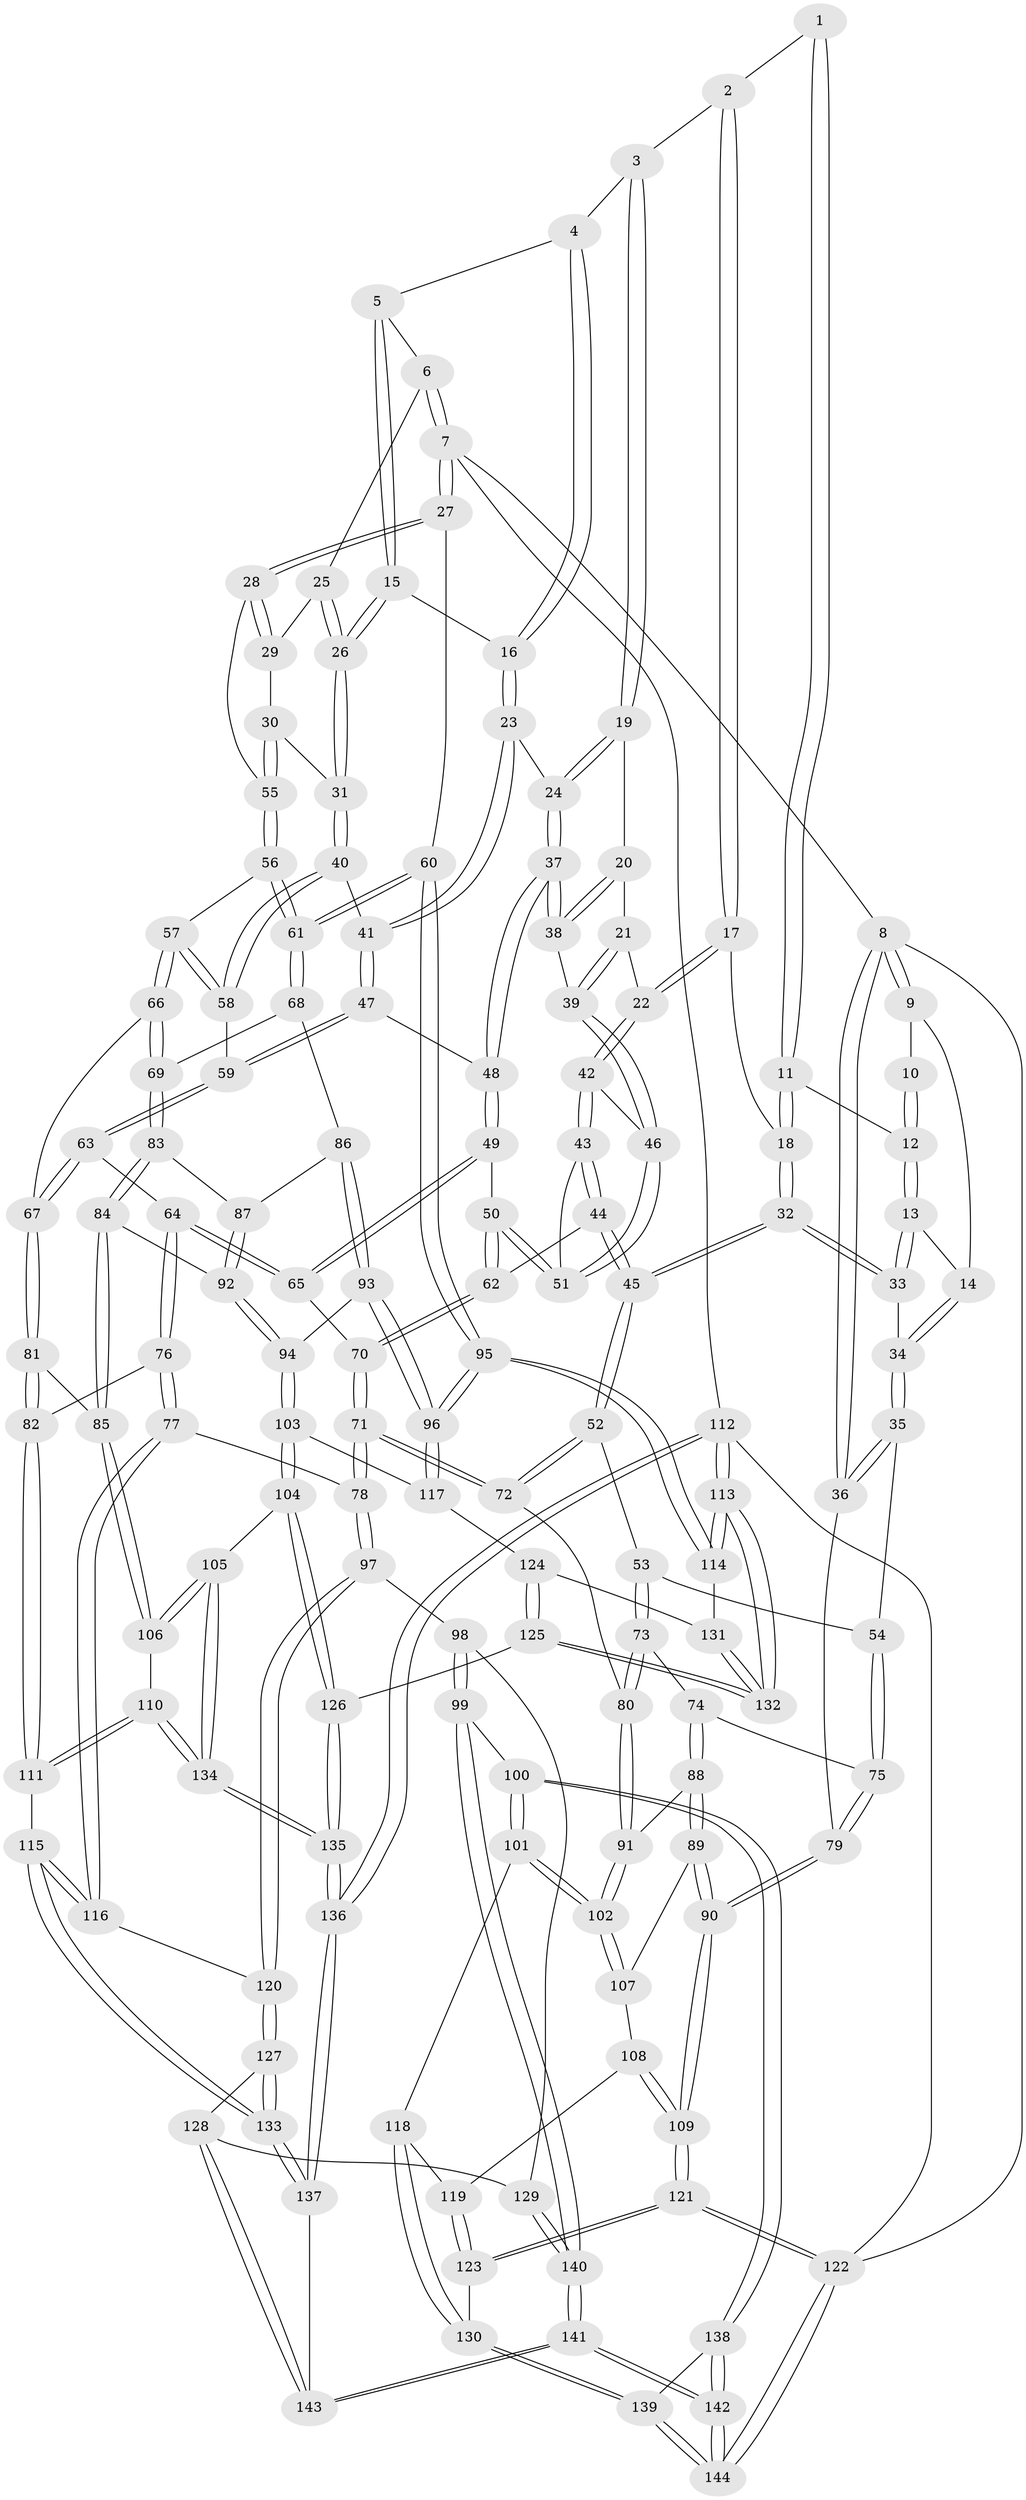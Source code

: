 // Generated by graph-tools (version 1.1) at 2025/17/03/09/25 04:17:04]
// undirected, 144 vertices, 357 edges
graph export_dot {
graph [start="1"]
  node [color=gray90,style=filled];
  1 [pos="+0.3313728747306307+0"];
  2 [pos="+0.4327885722442954+0"];
  3 [pos="+0.5084494471485415+0"];
  4 [pos="+0.6682435355596176+0"];
  5 [pos="+0.9990169354409942+0"];
  6 [pos="+1+0"];
  7 [pos="+1+0"];
  8 [pos="+0+0"];
  9 [pos="+0+0"];
  10 [pos="+0.14027929288813262+0"];
  11 [pos="+0.1979500626006734+0.08028951383809144"];
  12 [pos="+0.16298611377078231+0.08286273788991483"];
  13 [pos="+0.15203648229461444+0.08922175692897094"];
  14 [pos="+0.09061150599737176+0.08890319380141279"];
  15 [pos="+0.7720882630267117+0.10631105335234373"];
  16 [pos="+0.7274495610608741+0.09688868690362526"];
  17 [pos="+0.3401661881243524+0.10305086384213949"];
  18 [pos="+0.24396380008677246+0.10010284771425018"];
  19 [pos="+0.566315772119001+0.042254169901335334"];
  20 [pos="+0.47156757743807937+0.1301244908780929"];
  21 [pos="+0.44415049251998867+0.13833038715149643"];
  22 [pos="+0.3439882545723865+0.11584800452787244"];
  23 [pos="+0.6086156651442503+0.10815929528036994"];
  24 [pos="+0.604531214039789+0.10786202760598045"];
  25 [pos="+0.9001770447271497+0.07222420174978104"];
  26 [pos="+0.7863083483442682+0.1318769784396286"];
  27 [pos="+1+0.2313319741334238"];
  28 [pos="+0.998816720898374+0.2006553388271692"];
  29 [pos="+0.9008360511745471+0.10784900327111903"];
  30 [pos="+0.8153974967862018+0.18584794726928125"];
  31 [pos="+0.8038322953267482+0.18132357716869837"];
  32 [pos="+0.1984910961991649+0.23592851813364882"];
  33 [pos="+0.1714503637732473+0.197098621497478"];
  34 [pos="+0.020564920104298508+0.16570207830987274"];
  35 [pos="+0+0.2809149603793113"];
  36 [pos="+0+0.2827474711861809"];
  37 [pos="+0.5826212539352547+0.21402690644275268"];
  38 [pos="+0.500590945418496+0.19987405264639058"];
  39 [pos="+0.4620441658429492+0.20590838615885526"];
  40 [pos="+0.7623382229694978+0.21321203506344089"];
  41 [pos="+0.7486119253296908+0.21693692511028723"];
  42 [pos="+0.343306549878772+0.12871411640733363"];
  43 [pos="+0.3036219313768704+0.25354006931296935"];
  44 [pos="+0.24795954489591113+0.3515470627080334"];
  45 [pos="+0.24044464692783044+0.3552564328697446"];
  46 [pos="+0.44595006760779615+0.21668102827656316"];
  47 [pos="+0.6518089460812524+0.2755081739536409"];
  48 [pos="+0.5885642759596579+0.23740200033272751"];
  49 [pos="+0.49587963402886026+0.33953695389418054"];
  50 [pos="+0.460375926151592+0.3331166633054551"];
  51 [pos="+0.4418939419464879+0.22729078273293354"];
  52 [pos="+0.23252087811304772+0.3639632952729871"];
  53 [pos="+0.17475333160486015+0.3724224350504843"];
  54 [pos="+0.12797156376849048+0.3718253547762844"];
  55 [pos="+0.857992941288332+0.21766922137391023"];
  56 [pos="+0.856566864626097+0.32144728152602087"];
  57 [pos="+0.7870971506667712+0.3383454512976782"];
  58 [pos="+0.7751365693626125+0.32882588974751603"];
  59 [pos="+0.6674034608163532+0.3145690336660796"];
  60 [pos="+1+0.4905652400375962"];
  61 [pos="+1+0.47869356573404087"];
  62 [pos="+0.3529153619539625+0.3579983896848336"];
  63 [pos="+0.6489989855258963+0.454134538848258"];
  64 [pos="+0.5831743195670764+0.458576912631632"];
  65 [pos="+0.5547097537885262+0.4448463941931562"];
  66 [pos="+0.7469661628658173+0.4952770807827865"];
  67 [pos="+0.706952724422593+0.4884189623591736"];
  68 [pos="+0.8780314942947337+0.5127683919973355"];
  69 [pos="+0.7616610169622561+0.5040150090892305"];
  70 [pos="+0.4574081153925153+0.48886167896541677"];
  71 [pos="+0.3678780586300046+0.6186315787391459"];
  72 [pos="+0.302340044880314+0.5703360125013154"];
  73 [pos="+0.1266724279794372+0.5880147650643506"];
  74 [pos="+0.10528005778387109+0.6019705925493447"];
  75 [pos="+0.06190182008132293+0.5238718289380255"];
  76 [pos="+0.5174467673855616+0.6746828119766777"];
  77 [pos="+0.44178903046147544+0.6764315783215046"];
  78 [pos="+0.39971159166090936+0.6742586068042216"];
  79 [pos="+0+0.611065863593908"];
  80 [pos="+0.29243066257443867+0.5748694351587503"];
  81 [pos="+0.5969771823665267+0.6841930397061381"];
  82 [pos="+0.5315303318306095+0.6806268228009121"];
  83 [pos="+0.7479103380847959+0.6156406679898367"];
  84 [pos="+0.7284582138837749+0.6805881970894107"];
  85 [pos="+0.6429821757759255+0.7073412514720703"];
  86 [pos="+0.8409208825894665+0.6485932647901881"];
  87 [pos="+0.8134936203261546+0.643983603214876"];
  88 [pos="+0.09112543106404586+0.6351463726385997"];
  89 [pos="+0+0.6635482745602544"];
  90 [pos="+0+0.6451818866136225"];
  91 [pos="+0.1520859086373118+0.7019987475080399"];
  92 [pos="+0.7378521446997371+0.6862338239702558"];
  93 [pos="+0.8444493785799684+0.7074205287434425"];
  94 [pos="+0.8144599458303362+0.7380813940922628"];
  95 [pos="+1+0.6446474479478697"];
  96 [pos="+1+0.6467901523083732"];
  97 [pos="+0.3693636852098246+0.7339621887674279"];
  98 [pos="+0.30556873402024026+0.7850697976291813"];
  99 [pos="+0.22757461340102336+0.8265607782639575"];
  100 [pos="+0.2178149069534561+0.8251029505836426"];
  101 [pos="+0.19310159647854971+0.8110200882861179"];
  102 [pos="+0.1600606302900374+0.759796607096987"];
  103 [pos="+0.8172945457645766+0.7945231952485977"];
  104 [pos="+0.7861345248035936+0.8340686109973248"];
  105 [pos="+0.7664771188118703+0.8479780592793342"];
  106 [pos="+0.6740787475754885+0.8103802420727668"];
  107 [pos="+0.06272702724381843+0.7542459894733139"];
  108 [pos="+0.038740169082533985+0.7985345413101445"];
  109 [pos="+0+0.7272782475393192"];
  110 [pos="+0.6131237391702827+0.8659828015330724"];
  111 [pos="+0.559508435997973+0.8589816611812078"];
  112 [pos="+1+1"];
  113 [pos="+1+1"];
  114 [pos="+1+0.6868593359976134"];
  115 [pos="+0.5553627123131614+0.8616262797869703"];
  116 [pos="+0.5103766392402642+0.854464809593572"];
  117 [pos="+0.938719872410656+0.819464250767005"];
  118 [pos="+0.08669226420951151+0.851332055990107"];
  119 [pos="+0.05561201297440883+0.8447119875579546"];
  120 [pos="+0.4401625348782372+0.8623610760695679"];
  121 [pos="+0+0.8826226171728585"];
  122 [pos="+0+1"];
  123 [pos="+0+0.8981923739548257"];
  124 [pos="+0.9343540264174198+0.8544332295015873"];
  125 [pos="+0.9156296448920034+0.9173243921832084"];
  126 [pos="+0.9029556748521929+0.9248389565361971"];
  127 [pos="+0.4369199237454029+0.8869797346840456"];
  128 [pos="+0.38264080274119067+0.9214271658152597"];
  129 [pos="+0.37648559938904147+0.9172127096534272"];
  130 [pos="+0.06825875857026117+0.9601940552532878"];
  131 [pos="+0.9867370173800094+0.8930865913457634"];
  132 [pos="+1+0.968480157150586"];
  133 [pos="+0.5051505723260866+0.9890677186853304"];
  134 [pos="+0.7256408948908302+1"];
  135 [pos="+0.7265986685386548+1"];
  136 [pos="+0.7177112538680495+1"];
  137 [pos="+0.5257964695156053+1"];
  138 [pos="+0.16271837517638663+0.9115360017096561"];
  139 [pos="+0.08385506862673363+0.9794414921077647"];
  140 [pos="+0.26241889158704673+0.9173624057448603"];
  141 [pos="+0.30955985186400325+1"];
  142 [pos="+0.2629716285677221+1"];
  143 [pos="+0.35816074134416626+1"];
  144 [pos="+0.140026956969896+1"];
  1 -- 2;
  1 -- 11;
  1 -- 11;
  2 -- 3;
  2 -- 17;
  2 -- 17;
  3 -- 4;
  3 -- 19;
  3 -- 19;
  4 -- 5;
  4 -- 16;
  4 -- 16;
  5 -- 6;
  5 -- 15;
  5 -- 15;
  6 -- 7;
  6 -- 7;
  6 -- 25;
  7 -- 8;
  7 -- 27;
  7 -- 27;
  7 -- 112;
  8 -- 9;
  8 -- 9;
  8 -- 36;
  8 -- 36;
  8 -- 122;
  9 -- 10;
  9 -- 14;
  10 -- 12;
  10 -- 12;
  11 -- 12;
  11 -- 18;
  11 -- 18;
  12 -- 13;
  12 -- 13;
  13 -- 14;
  13 -- 33;
  13 -- 33;
  14 -- 34;
  14 -- 34;
  15 -- 16;
  15 -- 26;
  15 -- 26;
  16 -- 23;
  16 -- 23;
  17 -- 18;
  17 -- 22;
  17 -- 22;
  18 -- 32;
  18 -- 32;
  19 -- 20;
  19 -- 24;
  19 -- 24;
  20 -- 21;
  20 -- 38;
  20 -- 38;
  21 -- 22;
  21 -- 39;
  21 -- 39;
  22 -- 42;
  22 -- 42;
  23 -- 24;
  23 -- 41;
  23 -- 41;
  24 -- 37;
  24 -- 37;
  25 -- 26;
  25 -- 26;
  25 -- 29;
  26 -- 31;
  26 -- 31;
  27 -- 28;
  27 -- 28;
  27 -- 60;
  28 -- 29;
  28 -- 29;
  28 -- 55;
  29 -- 30;
  30 -- 31;
  30 -- 55;
  30 -- 55;
  31 -- 40;
  31 -- 40;
  32 -- 33;
  32 -- 33;
  32 -- 45;
  32 -- 45;
  33 -- 34;
  34 -- 35;
  34 -- 35;
  35 -- 36;
  35 -- 36;
  35 -- 54;
  36 -- 79;
  37 -- 38;
  37 -- 38;
  37 -- 48;
  37 -- 48;
  38 -- 39;
  39 -- 46;
  39 -- 46;
  40 -- 41;
  40 -- 58;
  40 -- 58;
  41 -- 47;
  41 -- 47;
  42 -- 43;
  42 -- 43;
  42 -- 46;
  43 -- 44;
  43 -- 44;
  43 -- 51;
  44 -- 45;
  44 -- 45;
  44 -- 62;
  45 -- 52;
  45 -- 52;
  46 -- 51;
  46 -- 51;
  47 -- 48;
  47 -- 59;
  47 -- 59;
  48 -- 49;
  48 -- 49;
  49 -- 50;
  49 -- 65;
  49 -- 65;
  50 -- 51;
  50 -- 51;
  50 -- 62;
  50 -- 62;
  52 -- 53;
  52 -- 72;
  52 -- 72;
  53 -- 54;
  53 -- 73;
  53 -- 73;
  54 -- 75;
  54 -- 75;
  55 -- 56;
  55 -- 56;
  56 -- 57;
  56 -- 61;
  56 -- 61;
  57 -- 58;
  57 -- 58;
  57 -- 66;
  57 -- 66;
  58 -- 59;
  59 -- 63;
  59 -- 63;
  60 -- 61;
  60 -- 61;
  60 -- 95;
  60 -- 95;
  61 -- 68;
  61 -- 68;
  62 -- 70;
  62 -- 70;
  63 -- 64;
  63 -- 67;
  63 -- 67;
  64 -- 65;
  64 -- 65;
  64 -- 76;
  64 -- 76;
  65 -- 70;
  66 -- 67;
  66 -- 69;
  66 -- 69;
  67 -- 81;
  67 -- 81;
  68 -- 69;
  68 -- 86;
  69 -- 83;
  69 -- 83;
  70 -- 71;
  70 -- 71;
  71 -- 72;
  71 -- 72;
  71 -- 78;
  71 -- 78;
  72 -- 80;
  73 -- 74;
  73 -- 80;
  73 -- 80;
  74 -- 75;
  74 -- 88;
  74 -- 88;
  75 -- 79;
  75 -- 79;
  76 -- 77;
  76 -- 77;
  76 -- 82;
  77 -- 78;
  77 -- 116;
  77 -- 116;
  78 -- 97;
  78 -- 97;
  79 -- 90;
  79 -- 90;
  80 -- 91;
  80 -- 91;
  81 -- 82;
  81 -- 82;
  81 -- 85;
  82 -- 111;
  82 -- 111;
  83 -- 84;
  83 -- 84;
  83 -- 87;
  84 -- 85;
  84 -- 85;
  84 -- 92;
  85 -- 106;
  85 -- 106;
  86 -- 87;
  86 -- 93;
  86 -- 93;
  87 -- 92;
  87 -- 92;
  88 -- 89;
  88 -- 89;
  88 -- 91;
  89 -- 90;
  89 -- 90;
  89 -- 107;
  90 -- 109;
  90 -- 109;
  91 -- 102;
  91 -- 102;
  92 -- 94;
  92 -- 94;
  93 -- 94;
  93 -- 96;
  93 -- 96;
  94 -- 103;
  94 -- 103;
  95 -- 96;
  95 -- 96;
  95 -- 114;
  95 -- 114;
  96 -- 117;
  96 -- 117;
  97 -- 98;
  97 -- 120;
  97 -- 120;
  98 -- 99;
  98 -- 99;
  98 -- 129;
  99 -- 100;
  99 -- 140;
  99 -- 140;
  100 -- 101;
  100 -- 101;
  100 -- 138;
  100 -- 138;
  101 -- 102;
  101 -- 102;
  101 -- 118;
  102 -- 107;
  102 -- 107;
  103 -- 104;
  103 -- 104;
  103 -- 117;
  104 -- 105;
  104 -- 126;
  104 -- 126;
  105 -- 106;
  105 -- 106;
  105 -- 134;
  105 -- 134;
  106 -- 110;
  107 -- 108;
  108 -- 109;
  108 -- 109;
  108 -- 119;
  109 -- 121;
  109 -- 121;
  110 -- 111;
  110 -- 111;
  110 -- 134;
  110 -- 134;
  111 -- 115;
  112 -- 113;
  112 -- 113;
  112 -- 136;
  112 -- 136;
  112 -- 122;
  113 -- 114;
  113 -- 114;
  113 -- 132;
  113 -- 132;
  114 -- 131;
  115 -- 116;
  115 -- 116;
  115 -- 133;
  115 -- 133;
  116 -- 120;
  117 -- 124;
  118 -- 119;
  118 -- 130;
  118 -- 130;
  119 -- 123;
  119 -- 123;
  120 -- 127;
  120 -- 127;
  121 -- 122;
  121 -- 122;
  121 -- 123;
  121 -- 123;
  122 -- 144;
  122 -- 144;
  123 -- 130;
  124 -- 125;
  124 -- 125;
  124 -- 131;
  125 -- 126;
  125 -- 132;
  125 -- 132;
  126 -- 135;
  126 -- 135;
  127 -- 128;
  127 -- 133;
  127 -- 133;
  128 -- 129;
  128 -- 143;
  128 -- 143;
  129 -- 140;
  129 -- 140;
  130 -- 139;
  130 -- 139;
  131 -- 132;
  131 -- 132;
  133 -- 137;
  133 -- 137;
  134 -- 135;
  134 -- 135;
  135 -- 136;
  135 -- 136;
  136 -- 137;
  136 -- 137;
  137 -- 143;
  138 -- 139;
  138 -- 142;
  138 -- 142;
  139 -- 144;
  139 -- 144;
  140 -- 141;
  140 -- 141;
  141 -- 142;
  141 -- 142;
  141 -- 143;
  141 -- 143;
  142 -- 144;
  142 -- 144;
}
